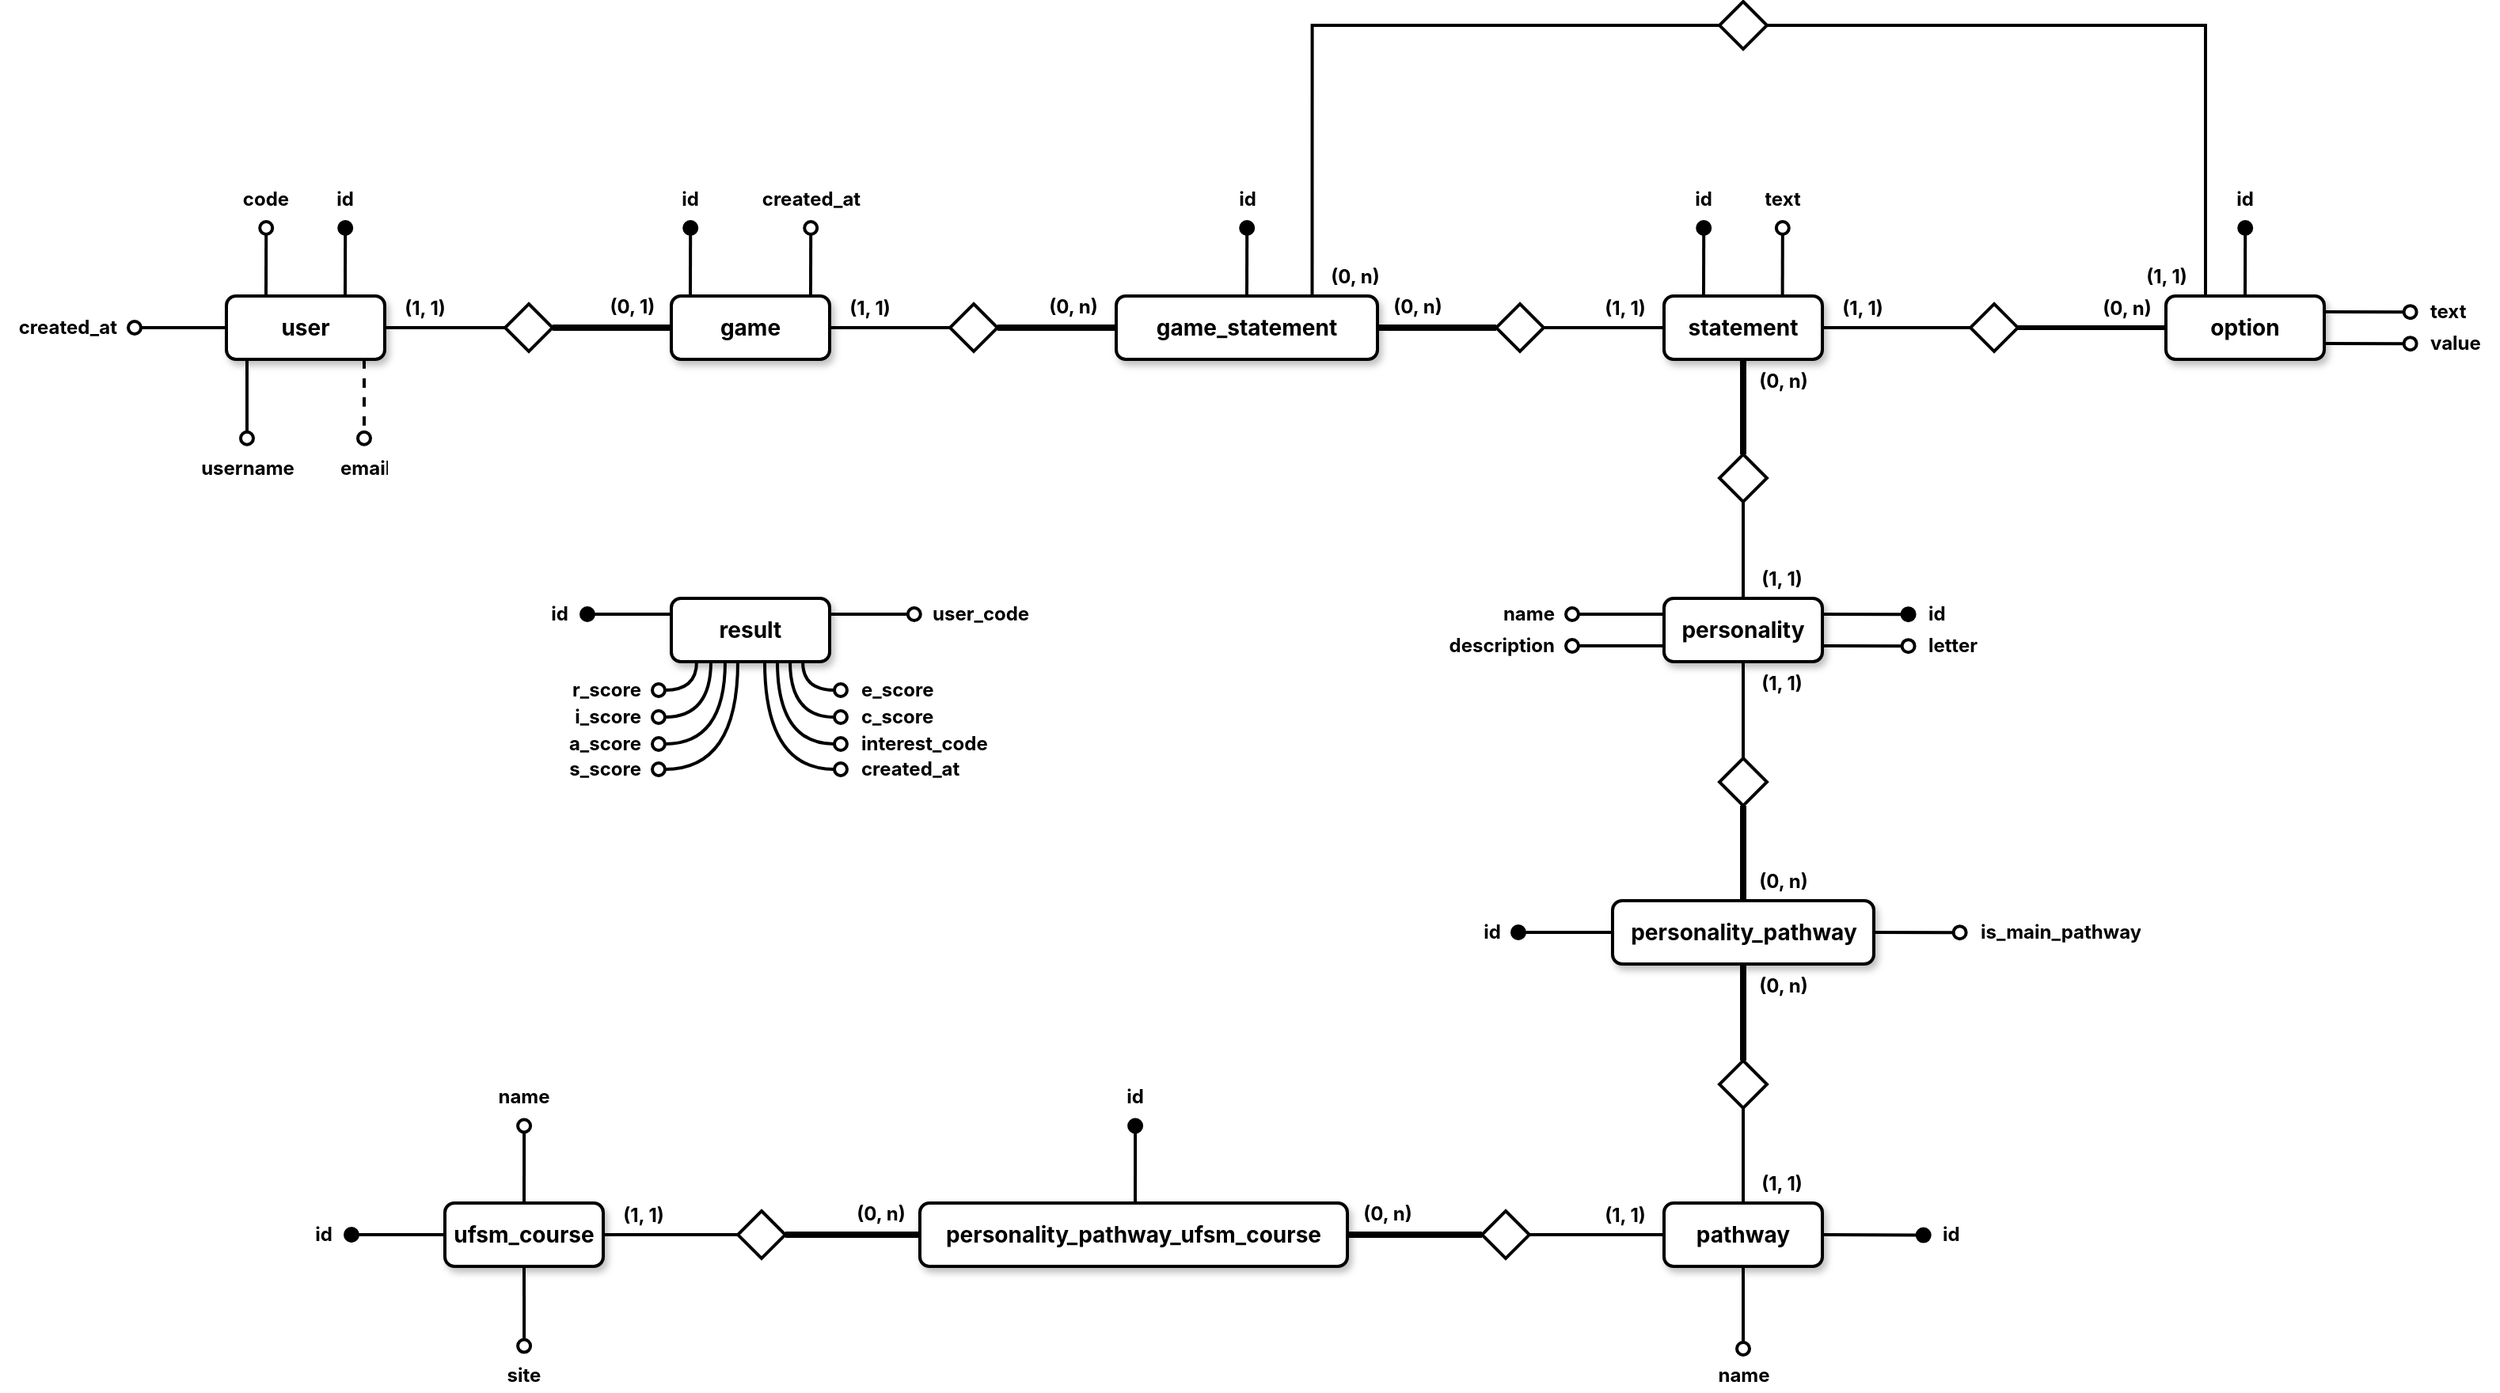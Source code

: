 <mxfile version="21.2.8" type="device">
  <diagram name="Page-1" id="oPNMoTwYXlUK3Pe__WqM">
    <mxGraphModel dx="1223" dy="949" grid="0" gridSize="10" guides="1" tooltips="1" connect="1" arrows="1" fold="1" page="0" pageScale="1" pageWidth="850" pageHeight="1100" math="0" shadow="0">
      <root>
        <mxCell id="0" />
        <mxCell id="1" parent="0" />
        <mxCell id="lJEgDf2Atm-gNL0_pDHU-60" style="edgeStyle=none;curved=1;rounded=0;orthogonalLoop=1;jettySize=auto;html=1;exitX=0.75;exitY=0;exitDx=0;exitDy=0;fontSize=12;startSize=8;endSize=8;endArrow=oval;endFill=1;strokeWidth=2;" parent="1" source="lJEgDf2Atm-gNL0_pDHU-1" edge="1">
          <mxGeometry relative="1" as="geometry">
            <mxPoint x="-132.889" y="-44" as="targetPoint" />
          </mxGeometry>
        </mxCell>
        <mxCell id="lJEgDf2Atm-gNL0_pDHU-67" style="edgeStyle=none;curved=1;rounded=0;orthogonalLoop=1;jettySize=auto;html=1;exitX=0.25;exitY=1;exitDx=0;exitDy=0;fontSize=12;startSize=8;endSize=8;endArrow=oval;endFill=0;dashed=1;strokeWidth=2;" parent="1" edge="1">
          <mxGeometry relative="1" as="geometry">
            <mxPoint x="-121" y="88.857" as="targetPoint" />
            <mxPoint x="-121" y="39" as="sourcePoint" />
          </mxGeometry>
        </mxCell>
        <mxCell id="lJEgDf2Atm-gNL0_pDHU-1" value="user" style="whiteSpace=wrap;html=1;align=center;fontSize=14;strokeWidth=2;fontFamily=Inter;fontSource=https%3A%2F%2Ffonts.googleapis.com%2Fcss%3Ffamily%3DInter;fontStyle=1;shadow=1;rounded=1;" parent="1" vertex="1">
          <mxGeometry x="-208" y="-1" width="100" height="40" as="geometry" />
        </mxCell>
        <mxCell id="lJEgDf2Atm-gNL0_pDHU-29" style="edgeStyle=none;curved=1;rounded=0;orthogonalLoop=1;jettySize=auto;html=1;exitX=1;exitY=0.5;exitDx=0;exitDy=0;entryX=0;entryY=0.5;entryDx=0;entryDy=0;fontSize=12;startSize=8;endSize=8;endArrow=none;endFill=0;strokeWidth=2;fontFamily=Inter;fontSource=https%3A%2F%2Ffonts.googleapis.com%2Fcss%3Ffamily%3DInter;fontStyle=1" parent="1" source="lJEgDf2Atm-gNL0_pDHU-2" target="lJEgDf2Atm-gNL0_pDHU-18" edge="1">
          <mxGeometry relative="1" as="geometry" />
        </mxCell>
        <mxCell id="lJEgDf2Atm-gNL0_pDHU-2" value="game" style="whiteSpace=wrap;html=1;align=center;fontSize=14;strokeWidth=2;fontFamily=Inter;fontSource=https%3A%2F%2Ffonts.googleapis.com%2Fcss%3Ffamily%3DInter;fontStyle=1;shadow=1;rounded=1;" parent="1" vertex="1">
          <mxGeometry x="73" y="-1" width="100" height="40" as="geometry" />
        </mxCell>
        <mxCell id="lJEgDf2Atm-gNL0_pDHU-31" style="edgeStyle=none;curved=1;rounded=0;orthogonalLoop=1;jettySize=auto;html=1;exitX=1;exitY=0.5;exitDx=0;exitDy=0;entryX=0;entryY=0.5;entryDx=0;entryDy=0;fontSize=12;startSize=8;endSize=8;endArrow=none;endFill=0;strokeWidth=4;fontFamily=Inter;fontSource=https%3A%2F%2Ffonts.googleapis.com%2Fcss%3Ffamily%3DInter;fontStyle=1" parent="1" source="lJEgDf2Atm-gNL0_pDHU-3" target="lJEgDf2Atm-gNL0_pDHU-19" edge="1">
          <mxGeometry relative="1" as="geometry" />
        </mxCell>
        <mxCell id="oNDBibnbIo0C0qNJA1D2-24" style="edgeStyle=orthogonalEdgeStyle;rounded=0;orthogonalLoop=1;jettySize=auto;html=1;exitX=0.75;exitY=0;exitDx=0;exitDy=0;entryX=0;entryY=0.5;entryDx=0;entryDy=0;fontSize=12;startSize=8;endSize=8;endArrow=none;endFill=0;strokeWidth=2;" parent="1" source="lJEgDf2Atm-gNL0_pDHU-3" target="oNDBibnbIo0C0qNJA1D2-17" edge="1">
          <mxGeometry relative="1" as="geometry" />
        </mxCell>
        <mxCell id="lJEgDf2Atm-gNL0_pDHU-3" value="game_statement" style="whiteSpace=wrap;html=1;align=center;fontSize=14;strokeWidth=2;fontFamily=Inter;fontSource=https%3A%2F%2Ffonts.googleapis.com%2Fcss%3Ffamily%3DInter;fontStyle=1;shadow=1;rounded=1;" parent="1" vertex="1">
          <mxGeometry x="354" y="-1" width="165" height="40" as="geometry" />
        </mxCell>
        <mxCell id="lJEgDf2Atm-gNL0_pDHU-27" style="edgeStyle=none;curved=1;rounded=0;orthogonalLoop=1;jettySize=auto;html=1;exitX=0;exitY=0.5;exitDx=0;exitDy=0;entryX=1;entryY=0.5;entryDx=0;entryDy=0;fontSize=12;startSize=8;endSize=8;endArrow=none;endFill=0;strokeWidth=2;fontFamily=Inter;fontSource=https%3A%2F%2Ffonts.googleapis.com%2Fcss%3Ffamily%3DInter;fontStyle=1" parent="1" source="lJEgDf2Atm-gNL0_pDHU-8" target="lJEgDf2Atm-gNL0_pDHU-1" edge="1">
          <mxGeometry relative="1" as="geometry" />
        </mxCell>
        <mxCell id="lJEgDf2Atm-gNL0_pDHU-28" style="edgeStyle=none;curved=1;rounded=0;orthogonalLoop=1;jettySize=auto;html=1;exitX=1;exitY=0.5;exitDx=0;exitDy=0;entryX=0;entryY=0.5;entryDx=0;entryDy=0;fontSize=12;startSize=8;endSize=8;endArrow=none;endFill=0;strokeWidth=4;fontFamily=Inter;fontSource=https%3A%2F%2Ffonts.googleapis.com%2Fcss%3Ffamily%3DInter;fontStyle=1" parent="1" source="lJEgDf2Atm-gNL0_pDHU-8" target="lJEgDf2Atm-gNL0_pDHU-2" edge="1">
          <mxGeometry relative="1" as="geometry" />
        </mxCell>
        <mxCell id="lJEgDf2Atm-gNL0_pDHU-8" value="" style="shape=rhombus;perimeter=rhombusPerimeter;whiteSpace=wrap;html=1;align=center;fontSize=16;strokeWidth=2;fontFamily=Inter;fontSource=https%3A%2F%2Ffonts.googleapis.com%2Fcss%3Ffamily%3DInter;fontStyle=1" parent="1" vertex="1">
          <mxGeometry x="-32" y="4" width="30" height="30" as="geometry" />
        </mxCell>
        <mxCell id="lJEgDf2Atm-gNL0_pDHU-33" style="edgeStyle=none;curved=1;rounded=0;orthogonalLoop=1;jettySize=auto;html=1;exitX=0.5;exitY=1;exitDx=0;exitDy=0;entryX=0.5;entryY=0;entryDx=0;entryDy=0;fontSize=12;startSize=8;endSize=8;endArrow=none;endFill=0;strokeWidth=4;fontFamily=Inter;fontSource=https%3A%2F%2Ffonts.googleapis.com%2Fcss%3Ffamily%3DInter;fontStyle=1" parent="1" source="lJEgDf2Atm-gNL0_pDHU-9" target="lJEgDf2Atm-gNL0_pDHU-20" edge="1">
          <mxGeometry relative="1" as="geometry" />
        </mxCell>
        <mxCell id="oNDBibnbIo0C0qNJA1D2-6" style="edgeStyle=none;curved=1;rounded=0;orthogonalLoop=1;jettySize=auto;html=1;exitX=1;exitY=0.5;exitDx=0;exitDy=0;entryX=0;entryY=0.5;entryDx=0;entryDy=0;fontSize=12;startSize=8;endSize=8;endArrow=none;endFill=0;strokeWidth=2;" parent="1" source="lJEgDf2Atm-gNL0_pDHU-9" target="oNDBibnbIo0C0qNJA1D2-5" edge="1">
          <mxGeometry relative="1" as="geometry" />
        </mxCell>
        <mxCell id="lJEgDf2Atm-gNL0_pDHU-9" value="statement" style="whiteSpace=wrap;html=1;align=center;fontSize=14;strokeWidth=2;fontFamily=Inter;fontSource=https%3A%2F%2Ffonts.googleapis.com%2Fcss%3Ffamily%3DInter;fontStyle=1;shadow=1;rounded=1;" parent="1" vertex="1">
          <mxGeometry x="700" y="-1" width="100" height="40" as="geometry" />
        </mxCell>
        <mxCell id="lJEgDf2Atm-gNL0_pDHU-35" style="edgeStyle=none;curved=1;rounded=0;orthogonalLoop=1;jettySize=auto;html=1;exitX=0.5;exitY=1;exitDx=0;exitDy=0;entryX=0.5;entryY=0;entryDx=0;entryDy=0;fontSize=12;startSize=8;endSize=8;endArrow=none;endFill=0;strokeWidth=2;fontFamily=Inter;fontSource=https%3A%2F%2Ffonts.googleapis.com%2Fcss%3Ffamily%3DInter;fontStyle=1" parent="1" source="lJEgDf2Atm-gNL0_pDHU-10" target="lJEgDf2Atm-gNL0_pDHU-21" edge="1">
          <mxGeometry relative="1" as="geometry" />
        </mxCell>
        <mxCell id="lJEgDf2Atm-gNL0_pDHU-69" style="edgeStyle=none;curved=1;rounded=0;orthogonalLoop=1;jettySize=auto;html=1;exitX=1;exitY=0.25;exitDx=0;exitDy=0;fontSize=12;startSize=8;endSize=8;endArrow=oval;endFill=1;strokeWidth=2;" parent="1" source="lJEgDf2Atm-gNL0_pDHU-10" edge="1">
          <mxGeometry relative="1" as="geometry">
            <mxPoint x="854.308" y="200.077" as="targetPoint" />
          </mxGeometry>
        </mxCell>
        <mxCell id="lJEgDf2Atm-gNL0_pDHU-72" style="edgeStyle=none;curved=1;rounded=0;orthogonalLoop=1;jettySize=auto;html=1;exitX=0;exitY=0.25;exitDx=0;exitDy=0;fontSize=12;startSize=8;endSize=8;endArrow=oval;endFill=0;strokeWidth=2;" parent="1" source="lJEgDf2Atm-gNL0_pDHU-10" edge="1">
          <mxGeometry relative="1" as="geometry">
            <mxPoint x="642" y="200" as="targetPoint" />
          </mxGeometry>
        </mxCell>
        <mxCell id="lJEgDf2Atm-gNL0_pDHU-10" value="personality" style="whiteSpace=wrap;html=1;align=center;fontSize=14;strokeWidth=2;fontFamily=Inter;fontSource=https%3A%2F%2Ffonts.googleapis.com%2Fcss%3Ffamily%3DInter;fontStyle=1;shadow=1;rounded=1;" parent="1" vertex="1">
          <mxGeometry x="700" y="190" width="100" height="40" as="geometry" />
        </mxCell>
        <mxCell id="lJEgDf2Atm-gNL0_pDHU-37" style="edgeStyle=none;curved=1;rounded=0;orthogonalLoop=1;jettySize=auto;html=1;exitX=0.5;exitY=1;exitDx=0;exitDy=0;entryX=0.5;entryY=0;entryDx=0;entryDy=0;fontSize=12;startSize=8;endSize=8;endArrow=none;endFill=0;strokeWidth=4;fontFamily=Inter;fontSource=https%3A%2F%2Ffonts.googleapis.com%2Fcss%3Ffamily%3DInter;fontStyle=1" parent="1" source="lJEgDf2Atm-gNL0_pDHU-11" target="lJEgDf2Atm-gNL0_pDHU-22" edge="1">
          <mxGeometry relative="1" as="geometry" />
        </mxCell>
        <mxCell id="lJEgDf2Atm-gNL0_pDHU-108" style="edgeStyle=none;curved=1;rounded=0;orthogonalLoop=1;jettySize=auto;html=1;exitX=0;exitY=0.5;exitDx=0;exitDy=0;fontSize=12;startSize=8;endSize=8;endArrow=oval;endFill=1;strokeWidth=2;" parent="1" source="lJEgDf2Atm-gNL0_pDHU-11" edge="1">
          <mxGeometry relative="1" as="geometry">
            <mxPoint x="608" y="401" as="targetPoint" />
          </mxGeometry>
        </mxCell>
        <mxCell id="lJEgDf2Atm-gNL0_pDHU-11" value="personality_pathway" style="whiteSpace=wrap;html=1;align=center;fontSize=14;strokeWidth=2;fontFamily=Inter;fontSource=https%3A%2F%2Ffonts.googleapis.com%2Fcss%3Ffamily%3DInter;fontStyle=1;shadow=1;rounded=1;" parent="1" vertex="1">
          <mxGeometry x="667.5" y="381" width="165" height="40" as="geometry" />
        </mxCell>
        <mxCell id="lJEgDf2Atm-gNL0_pDHU-39" style="edgeStyle=none;curved=1;rounded=0;orthogonalLoop=1;jettySize=auto;html=1;exitX=0;exitY=0.5;exitDx=0;exitDy=0;entryX=1;entryY=0.5;entryDx=0;entryDy=0;fontSize=12;startSize=8;endSize=8;endArrow=none;endFill=0;strokeWidth=2;fontFamily=Inter;fontSource=https%3A%2F%2Ffonts.googleapis.com%2Fcss%3Ffamily%3DInter;fontStyle=1" parent="1" source="lJEgDf2Atm-gNL0_pDHU-15" target="lJEgDf2Atm-gNL0_pDHU-25" edge="1">
          <mxGeometry relative="1" as="geometry" />
        </mxCell>
        <mxCell id="lJEgDf2Atm-gNL0_pDHU-102" style="edgeStyle=none;curved=1;rounded=0;orthogonalLoop=1;jettySize=auto;html=1;exitX=1;exitY=0.5;exitDx=0;exitDy=0;fontSize=12;startSize=8;endSize=8;endArrow=oval;endFill=1;strokeWidth=2;" parent="1" source="lJEgDf2Atm-gNL0_pDHU-15" edge="1">
          <mxGeometry relative="1" as="geometry">
            <mxPoint x="863.857" y="592.286" as="targetPoint" />
          </mxGeometry>
        </mxCell>
        <mxCell id="lJEgDf2Atm-gNL0_pDHU-103" style="edgeStyle=none;curved=1;rounded=0;orthogonalLoop=1;jettySize=auto;html=1;exitX=0.5;exitY=1;exitDx=0;exitDy=0;fontSize=12;startSize=8;endSize=8;endArrow=oval;endFill=0;strokeWidth=2;" parent="1" source="lJEgDf2Atm-gNL0_pDHU-15" edge="1">
          <mxGeometry relative="1" as="geometry">
            <mxPoint x="750" y="664" as="targetPoint" />
          </mxGeometry>
        </mxCell>
        <mxCell id="lJEgDf2Atm-gNL0_pDHU-15" value="pathway" style="whiteSpace=wrap;html=1;align=center;fontSize=14;strokeWidth=2;fontFamily=Inter;fontSource=https%3A%2F%2Ffonts.googleapis.com%2Fcss%3Ffamily%3DInter;fontStyle=1;shadow=1;rounded=1;" parent="1" vertex="1">
          <mxGeometry x="700" y="572" width="100" height="40" as="geometry" />
        </mxCell>
        <mxCell id="lJEgDf2Atm-gNL0_pDHU-41" style="edgeStyle=none;curved=1;rounded=0;orthogonalLoop=1;jettySize=auto;html=1;exitX=0;exitY=0.5;exitDx=0;exitDy=0;entryX=1;entryY=0.5;entryDx=0;entryDy=0;fontSize=12;startSize=8;endSize=8;endArrow=none;endFill=0;strokeWidth=4;fontFamily=Inter;fontSource=https%3A%2F%2Ffonts.googleapis.com%2Fcss%3Ffamily%3DInter;fontStyle=1" parent="1" source="lJEgDf2Atm-gNL0_pDHU-16" target="lJEgDf2Atm-gNL0_pDHU-26" edge="1">
          <mxGeometry relative="1" as="geometry" />
        </mxCell>
        <mxCell id="lJEgDf2Atm-gNL0_pDHU-16" value="personality_pathway_ufsm_course" style="whiteSpace=wrap;html=1;align=center;fontSize=14;strokeWidth=2;fontFamily=Inter;fontSource=https%3A%2F%2Ffonts.googleapis.com%2Fcss%3Ffamily%3DInter;fontStyle=1;shadow=1;rounded=1;" parent="1" vertex="1">
          <mxGeometry x="230" y="572" width="270" height="40" as="geometry" />
        </mxCell>
        <mxCell id="lJEgDf2Atm-gNL0_pDHU-96" style="edgeStyle=none;curved=1;rounded=0;orthogonalLoop=1;jettySize=auto;html=1;exitX=0;exitY=0.5;exitDx=0;exitDy=0;fontSize=12;startSize=8;endSize=8;endArrow=oval;endFill=1;strokeWidth=2;" parent="1" source="lJEgDf2Atm-gNL0_pDHU-17" edge="1">
          <mxGeometry relative="1" as="geometry">
            <mxPoint x="-129" y="592" as="targetPoint" />
          </mxGeometry>
        </mxCell>
        <mxCell id="lJEgDf2Atm-gNL0_pDHU-97" style="edgeStyle=none;curved=1;rounded=0;orthogonalLoop=1;jettySize=auto;html=1;exitX=0.5;exitY=0;exitDx=0;exitDy=0;fontSize=12;startSize=8;endSize=8;endArrow=oval;endFill=0;strokeWidth=2;" parent="1" source="lJEgDf2Atm-gNL0_pDHU-17" edge="1">
          <mxGeometry relative="1" as="geometry">
            <mxPoint x="-19.952" y="523.238" as="targetPoint" />
          </mxGeometry>
        </mxCell>
        <mxCell id="lJEgDf2Atm-gNL0_pDHU-98" style="edgeStyle=none;curved=1;rounded=0;orthogonalLoop=1;jettySize=auto;html=1;exitX=0.5;exitY=1;exitDx=0;exitDy=0;fontSize=12;startSize=8;endSize=8;endArrow=oval;endFill=0;strokeWidth=2;" parent="1" source="lJEgDf2Atm-gNL0_pDHU-17" edge="1">
          <mxGeometry relative="1" as="geometry">
            <mxPoint x="-19.952" y="662.286" as="targetPoint" />
          </mxGeometry>
        </mxCell>
        <mxCell id="lJEgDf2Atm-gNL0_pDHU-17" value="ufsm_course" style="whiteSpace=wrap;html=1;align=center;fontSize=14;strokeWidth=2;fontFamily=Inter;fontSource=https%3A%2F%2Ffonts.googleapis.com%2Fcss%3Ffamily%3DInter;fontStyle=1;shadow=1;rounded=1;" parent="1" vertex="1">
          <mxGeometry x="-70" y="572" width="100" height="40" as="geometry" />
        </mxCell>
        <mxCell id="lJEgDf2Atm-gNL0_pDHU-30" style="edgeStyle=none;curved=1;rounded=0;orthogonalLoop=1;jettySize=auto;html=1;exitX=1;exitY=0.5;exitDx=0;exitDy=0;entryX=0;entryY=0.5;entryDx=0;entryDy=0;fontSize=12;startSize=8;endSize=8;endArrow=none;endFill=0;strokeWidth=4;fontFamily=Inter;fontSource=https%3A%2F%2Ffonts.googleapis.com%2Fcss%3Ffamily%3DInter;fontStyle=1" parent="1" source="lJEgDf2Atm-gNL0_pDHU-18" target="lJEgDf2Atm-gNL0_pDHU-3" edge="1">
          <mxGeometry relative="1" as="geometry" />
        </mxCell>
        <mxCell id="lJEgDf2Atm-gNL0_pDHU-18" value="" style="shape=rhombus;perimeter=rhombusPerimeter;whiteSpace=wrap;html=1;align=center;fontSize=16;strokeWidth=2;fontFamily=Inter;fontSource=https%3A%2F%2Ffonts.googleapis.com%2Fcss%3Ffamily%3DInter;fontStyle=1" parent="1" vertex="1">
          <mxGeometry x="249" y="4" width="30" height="30" as="geometry" />
        </mxCell>
        <mxCell id="lJEgDf2Atm-gNL0_pDHU-32" style="edgeStyle=none;curved=1;rounded=0;orthogonalLoop=1;jettySize=auto;html=1;exitX=1;exitY=0.5;exitDx=0;exitDy=0;entryX=0;entryY=0.5;entryDx=0;entryDy=0;fontSize=12;startSize=8;endSize=8;endArrow=none;endFill=0;strokeWidth=2;fontFamily=Inter;fontSource=https%3A%2F%2Ffonts.googleapis.com%2Fcss%3Ffamily%3DInter;fontStyle=1" parent="1" source="lJEgDf2Atm-gNL0_pDHU-19" target="lJEgDf2Atm-gNL0_pDHU-9" edge="1">
          <mxGeometry relative="1" as="geometry" />
        </mxCell>
        <mxCell id="lJEgDf2Atm-gNL0_pDHU-19" value="" style="shape=rhombus;perimeter=rhombusPerimeter;whiteSpace=wrap;html=1;align=center;fontSize=16;strokeWidth=2;fontFamily=Inter;fontSource=https%3A%2F%2Ffonts.googleapis.com%2Fcss%3Ffamily%3DInter;fontStyle=1" parent="1" vertex="1">
          <mxGeometry x="594" y="4" width="30" height="30" as="geometry" />
        </mxCell>
        <mxCell id="lJEgDf2Atm-gNL0_pDHU-34" style="edgeStyle=none;curved=1;rounded=0;orthogonalLoop=1;jettySize=auto;html=1;exitX=0.5;exitY=1;exitDx=0;exitDy=0;entryX=0.5;entryY=0;entryDx=0;entryDy=0;fontSize=12;startSize=8;endSize=8;endArrow=none;endFill=0;strokeWidth=2;fontFamily=Inter;fontSource=https%3A%2F%2Ffonts.googleapis.com%2Fcss%3Ffamily%3DInter;fontStyle=1" parent="1" source="lJEgDf2Atm-gNL0_pDHU-20" target="lJEgDf2Atm-gNL0_pDHU-10" edge="1">
          <mxGeometry relative="1" as="geometry" />
        </mxCell>
        <mxCell id="lJEgDf2Atm-gNL0_pDHU-20" value="" style="shape=rhombus;perimeter=rhombusPerimeter;whiteSpace=wrap;html=1;align=center;fontSize=16;strokeWidth=2;fontFamily=Inter;fontSource=https%3A%2F%2Ffonts.googleapis.com%2Fcss%3Ffamily%3DInter;fontStyle=1" parent="1" vertex="1">
          <mxGeometry x="735" y="99" width="30" height="30" as="geometry" />
        </mxCell>
        <mxCell id="lJEgDf2Atm-gNL0_pDHU-36" style="edgeStyle=none;curved=1;rounded=0;orthogonalLoop=1;jettySize=auto;html=1;exitX=0.5;exitY=1;exitDx=0;exitDy=0;entryX=0.5;entryY=0;entryDx=0;entryDy=0;fontSize=12;startSize=8;endSize=8;endArrow=none;endFill=0;strokeWidth=4;fontFamily=Inter;fontSource=https%3A%2F%2Ffonts.googleapis.com%2Fcss%3Ffamily%3DInter;fontStyle=1" parent="1" source="lJEgDf2Atm-gNL0_pDHU-21" target="lJEgDf2Atm-gNL0_pDHU-11" edge="1">
          <mxGeometry relative="1" as="geometry" />
        </mxCell>
        <mxCell id="lJEgDf2Atm-gNL0_pDHU-21" value="" style="shape=rhombus;perimeter=rhombusPerimeter;whiteSpace=wrap;html=1;align=center;fontSize=16;strokeWidth=2;fontFamily=Inter;fontSource=https%3A%2F%2Ffonts.googleapis.com%2Fcss%3Ffamily%3DInter;fontStyle=1" parent="1" vertex="1">
          <mxGeometry x="735" y="291" width="30" height="30" as="geometry" />
        </mxCell>
        <mxCell id="lJEgDf2Atm-gNL0_pDHU-38" style="edgeStyle=none;curved=1;rounded=0;orthogonalLoop=1;jettySize=auto;html=1;exitX=0.5;exitY=1;exitDx=0;exitDy=0;entryX=0.5;entryY=0;entryDx=0;entryDy=0;fontSize=12;startSize=8;endSize=8;endArrow=none;endFill=0;strokeWidth=2;fontFamily=Inter;fontSource=https%3A%2F%2Ffonts.googleapis.com%2Fcss%3Ffamily%3DInter;fontStyle=1" parent="1" source="lJEgDf2Atm-gNL0_pDHU-22" target="lJEgDf2Atm-gNL0_pDHU-15" edge="1">
          <mxGeometry relative="1" as="geometry" />
        </mxCell>
        <mxCell id="lJEgDf2Atm-gNL0_pDHU-22" value="" style="shape=rhombus;perimeter=rhombusPerimeter;whiteSpace=wrap;html=1;align=center;fontSize=16;strokeWidth=2;fontFamily=Inter;fontSource=https%3A%2F%2Ffonts.googleapis.com%2Fcss%3Ffamily%3DInter;fontStyle=1" parent="1" vertex="1">
          <mxGeometry x="735" y="482" width="30" height="30" as="geometry" />
        </mxCell>
        <mxCell id="lJEgDf2Atm-gNL0_pDHU-40" style="edgeStyle=none;curved=1;rounded=0;orthogonalLoop=1;jettySize=auto;html=1;exitX=0;exitY=0.5;exitDx=0;exitDy=0;entryX=1;entryY=0.5;entryDx=0;entryDy=0;fontSize=12;startSize=8;endSize=8;endArrow=none;endFill=0;strokeWidth=4;fontFamily=Inter;fontSource=https%3A%2F%2Ffonts.googleapis.com%2Fcss%3Ffamily%3DInter;fontStyle=1" parent="1" source="lJEgDf2Atm-gNL0_pDHU-25" target="lJEgDf2Atm-gNL0_pDHU-16" edge="1">
          <mxGeometry relative="1" as="geometry" />
        </mxCell>
        <mxCell id="lJEgDf2Atm-gNL0_pDHU-25" value="" style="shape=rhombus;perimeter=rhombusPerimeter;whiteSpace=wrap;html=1;align=center;fontSize=16;strokeWidth=2;fontFamily=Inter;fontSource=https%3A%2F%2Ffonts.googleapis.com%2Fcss%3Ffamily%3DInter;fontStyle=1" parent="1" vertex="1">
          <mxGeometry x="585" y="577" width="30" height="30" as="geometry" />
        </mxCell>
        <mxCell id="lJEgDf2Atm-gNL0_pDHU-42" style="edgeStyle=none;curved=1;rounded=0;orthogonalLoop=1;jettySize=auto;html=1;exitX=0;exitY=0.5;exitDx=0;exitDy=0;entryX=1;entryY=0.5;entryDx=0;entryDy=0;fontSize=12;startSize=8;endSize=8;endArrow=none;endFill=0;strokeWidth=2;fontFamily=Inter;fontSource=https%3A%2F%2Ffonts.googleapis.com%2Fcss%3Ffamily%3DInter;fontStyle=1" parent="1" source="lJEgDf2Atm-gNL0_pDHU-26" target="lJEgDf2Atm-gNL0_pDHU-17" edge="1">
          <mxGeometry relative="1" as="geometry" />
        </mxCell>
        <mxCell id="lJEgDf2Atm-gNL0_pDHU-26" value="" style="shape=rhombus;perimeter=rhombusPerimeter;whiteSpace=wrap;html=1;align=center;fontSize=16;strokeWidth=2;fontFamily=Inter;fontSource=https%3A%2F%2Ffonts.googleapis.com%2Fcss%3Ffamily%3DInter;fontStyle=1" parent="1" vertex="1">
          <mxGeometry x="115" y="577" width="30" height="30" as="geometry" />
        </mxCell>
        <mxCell id="lJEgDf2Atm-gNL0_pDHU-44" value="(0, 1)" style="text;strokeColor=none;fillColor=none;spacingLeft=4;spacingRight=4;overflow=hidden;rotatable=0;points=[[0,0.5],[1,0.5]];portConstraint=eastwest;fontSize=12;whiteSpace=wrap;html=1;fontFamily=Inter;fontSource=https%3A%2F%2Ffonts.googleapis.com%2Fcss%3Ffamily%3DInter;align=center;verticalAlign=middle;fontStyle=1" parent="1" vertex="1">
          <mxGeometry x="26" y="-4" width="45" height="20" as="geometry" />
        </mxCell>
        <mxCell id="lJEgDf2Atm-gNL0_pDHU-45" value="(1, 1)" style="text;strokeColor=none;fillColor=none;spacingLeft=4;spacingRight=4;overflow=hidden;rotatable=0;points=[[0,0.5],[1,0.5]];portConstraint=eastwest;fontSize=12;whiteSpace=wrap;html=1;fontFamily=Inter;fontSource=https%3A%2F%2Ffonts.googleapis.com%2Fcss%3Ffamily%3DInter;align=center;verticalAlign=middle;fontStyle=1" parent="1" vertex="1">
          <mxGeometry x="-105" y="-3" width="45" height="20" as="geometry" />
        </mxCell>
        <mxCell id="lJEgDf2Atm-gNL0_pDHU-46" value="(0, n)" style="text;strokeColor=none;fillColor=none;spacingLeft=4;spacingRight=4;overflow=hidden;rotatable=0;points=[[0,0.5],[1,0.5]];portConstraint=eastwest;fontSize=12;whiteSpace=wrap;html=1;fontFamily=Inter;fontSource=https%3A%2F%2Ffonts.googleapis.com%2Fcss%3Ffamily%3DInter;align=center;verticalAlign=middle;fontStyle=1" parent="1" vertex="1">
          <mxGeometry x="302" y="-4" width="50" height="20" as="geometry" />
        </mxCell>
        <mxCell id="lJEgDf2Atm-gNL0_pDHU-47" value="(1, 1)" style="text;strokeColor=none;fillColor=none;spacingLeft=4;spacingRight=4;overflow=hidden;rotatable=0;points=[[0,0.5],[1,0.5]];portConstraint=eastwest;fontSize=12;whiteSpace=wrap;html=1;fontFamily=Inter;fontSource=https%3A%2F%2Ffonts.googleapis.com%2Fcss%3Ffamily%3DInter;align=center;verticalAlign=middle;fontStyle=1" parent="1" vertex="1">
          <mxGeometry x="176" y="-3" width="45" height="20" as="geometry" />
        </mxCell>
        <mxCell id="lJEgDf2Atm-gNL0_pDHU-48" value="(1, 1)" style="text;strokeColor=none;fillColor=none;spacingLeft=4;spacingRight=4;overflow=hidden;rotatable=0;points=[[0,0.5],[1,0.5]];portConstraint=eastwest;fontSize=12;whiteSpace=wrap;html=1;fontFamily=Inter;fontSource=https%3A%2F%2Ffonts.googleapis.com%2Fcss%3Ffamily%3DInter;align=center;verticalAlign=middle;fontStyle=1" parent="1" vertex="1">
          <mxGeometry x="653" y="-3" width="45" height="20" as="geometry" />
        </mxCell>
        <mxCell id="lJEgDf2Atm-gNL0_pDHU-49" value="(0, n)" style="text;strokeColor=none;fillColor=none;spacingLeft=4;spacingRight=4;overflow=hidden;rotatable=0;points=[[0,0.5],[1,0.5]];portConstraint=eastwest;fontSize=12;whiteSpace=wrap;html=1;fontFamily=Inter;fontSource=https%3A%2F%2Ffonts.googleapis.com%2Fcss%3Ffamily%3DInter;align=center;verticalAlign=middle;fontStyle=1" parent="1" vertex="1">
          <mxGeometry x="522" y="-4" width="45" height="20" as="geometry" />
        </mxCell>
        <mxCell id="lJEgDf2Atm-gNL0_pDHU-50" value="(1, 1)" style="text;strokeColor=none;fillColor=none;spacingLeft=4;spacingRight=4;overflow=hidden;rotatable=0;points=[[0,0.5],[1,0.5]];portConstraint=eastwest;fontSize=12;whiteSpace=wrap;html=1;fontFamily=Inter;fontSource=https%3A%2F%2Ffonts.googleapis.com%2Fcss%3Ffamily%3DInter;align=center;verticalAlign=middle;fontStyle=1" parent="1" vertex="1">
          <mxGeometry x="752" y="168" width="45" height="20" as="geometry" />
        </mxCell>
        <mxCell id="lJEgDf2Atm-gNL0_pDHU-51" value="(0, n)" style="text;strokeColor=none;fillColor=none;spacingLeft=4;spacingRight=4;overflow=hidden;rotatable=0;points=[[0,0.5],[1,0.5]];portConstraint=eastwest;fontSize=12;whiteSpace=wrap;html=1;fontFamily=Inter;fontSource=https%3A%2F%2Ffonts.googleapis.com%2Fcss%3Ffamily%3DInter;align=center;verticalAlign=middle;fontStyle=1" parent="1" vertex="1">
          <mxGeometry x="752.5" y="43" width="45" height="20" as="geometry" />
        </mxCell>
        <mxCell id="lJEgDf2Atm-gNL0_pDHU-52" value="(1, 1)" style="text;strokeColor=none;fillColor=none;spacingLeft=4;spacingRight=4;overflow=hidden;rotatable=0;points=[[0,0.5],[1,0.5]];portConstraint=eastwest;fontSize=12;whiteSpace=wrap;html=1;fontFamily=Inter;fontSource=https%3A%2F%2Ffonts.googleapis.com%2Fcss%3Ffamily%3DInter;align=center;verticalAlign=middle;fontStyle=1" parent="1" vertex="1">
          <mxGeometry x="752" y="234" width="45" height="20" as="geometry" />
        </mxCell>
        <mxCell id="lJEgDf2Atm-gNL0_pDHU-53" value="(1, 1)" style="text;strokeColor=none;fillColor=none;spacingLeft=4;spacingRight=4;overflow=hidden;rotatable=0;points=[[0,0.5],[1,0.5]];portConstraint=eastwest;fontSize=12;whiteSpace=wrap;html=1;fontFamily=Inter;fontSource=https%3A%2F%2Ffonts.googleapis.com%2Fcss%3Ffamily%3DInter;align=center;verticalAlign=middle;fontStyle=1" parent="1" vertex="1">
          <mxGeometry x="752" y="550" width="45" height="20" as="geometry" />
        </mxCell>
        <mxCell id="lJEgDf2Atm-gNL0_pDHU-54" value="(0, n)" style="text;strokeColor=none;fillColor=none;spacingLeft=4;spacingRight=4;overflow=hidden;rotatable=0;points=[[0,0.5],[1,0.5]];portConstraint=eastwest;fontSize=12;whiteSpace=wrap;html=1;fontFamily=Inter;fontSource=https%3A%2F%2Ffonts.googleapis.com%2Fcss%3Ffamily%3DInter;align=center;verticalAlign=middle;fontStyle=1" parent="1" vertex="1">
          <mxGeometry x="752.5" y="359" width="45" height="20" as="geometry" />
        </mxCell>
        <mxCell id="lJEgDf2Atm-gNL0_pDHU-55" value="(0, n)" style="text;strokeColor=none;fillColor=none;spacingLeft=4;spacingRight=4;overflow=hidden;rotatable=0;points=[[0,0.5],[1,0.5]];portConstraint=eastwest;fontSize=12;whiteSpace=wrap;html=1;fontFamily=Inter;fontSource=https%3A%2F%2Ffonts.googleapis.com%2Fcss%3Ffamily%3DInter;align=center;verticalAlign=middle;fontStyle=1" parent="1" vertex="1">
          <mxGeometry x="752.5" y="425" width="45" height="20" as="geometry" />
        </mxCell>
        <mxCell id="lJEgDf2Atm-gNL0_pDHU-56" value="(1, 1)" style="text;strokeColor=none;fillColor=none;spacingLeft=4;spacingRight=4;overflow=hidden;rotatable=0;points=[[0,0.5],[1,0.5]];portConstraint=eastwest;fontSize=12;whiteSpace=wrap;html=1;fontFamily=Inter;fontSource=https%3A%2F%2Ffonts.googleapis.com%2Fcss%3Ffamily%3DInter;align=center;verticalAlign=middle;fontStyle=1" parent="1" vertex="1">
          <mxGeometry x="653" y="570" width="45" height="20" as="geometry" />
        </mxCell>
        <mxCell id="lJEgDf2Atm-gNL0_pDHU-57" value="(1, 1)" style="text;strokeColor=none;fillColor=none;spacingLeft=4;spacingRight=4;overflow=hidden;rotatable=0;points=[[0,0.5],[1,0.5]];portConstraint=eastwest;fontSize=12;whiteSpace=wrap;html=1;fontFamily=Inter;fontSource=https%3A%2F%2Ffonts.googleapis.com%2Fcss%3Ffamily%3DInter;align=center;verticalAlign=middle;fontStyle=1" parent="1" vertex="1">
          <mxGeometry x="33" y="570" width="45" height="20" as="geometry" />
        </mxCell>
        <mxCell id="lJEgDf2Atm-gNL0_pDHU-58" value="(0, n)" style="text;strokeColor=none;fillColor=none;spacingLeft=4;spacingRight=4;overflow=hidden;rotatable=0;points=[[0,0.5],[1,0.5]];portConstraint=eastwest;fontSize=12;whiteSpace=wrap;html=1;fontFamily=Inter;fontSource=https%3A%2F%2Ffonts.googleapis.com%2Fcss%3Ffamily%3DInter;align=center;verticalAlign=middle;fontStyle=1" parent="1" vertex="1">
          <mxGeometry x="183" y="569" width="45" height="20" as="geometry" />
        </mxCell>
        <mxCell id="lJEgDf2Atm-gNL0_pDHU-59" value="(0, n)" style="text;strokeColor=none;fillColor=none;spacingLeft=4;spacingRight=4;overflow=hidden;rotatable=0;points=[[0,0.5],[1,0.5]];portConstraint=eastwest;fontSize=12;whiteSpace=wrap;html=1;fontFamily=Inter;fontSource=https%3A%2F%2Ffonts.googleapis.com%2Fcss%3Ffamily%3DInter;align=center;verticalAlign=middle;fontStyle=1" parent="1" vertex="1">
          <mxGeometry x="503" y="569" width="45" height="20" as="geometry" />
        </mxCell>
        <mxCell id="lJEgDf2Atm-gNL0_pDHU-61" value="id" style="text;strokeColor=none;fillColor=none;spacingLeft=4;spacingRight=4;overflow=hidden;rotatable=0;points=[[0,0.5],[1,0.5]];portConstraint=eastwest;fontSize=12;whiteSpace=wrap;html=1;fontFamily=Inter;fontSource=https%3A%2F%2Ffonts.googleapis.com%2Fcss%3Ffamily%3DInter;align=center;verticalAlign=middle;fontStyle=1" parent="1" vertex="1">
          <mxGeometry x="-153" y="-72" width="40" height="20" as="geometry" />
        </mxCell>
        <mxCell id="lJEgDf2Atm-gNL0_pDHU-62" style="edgeStyle=none;curved=1;rounded=0;orthogonalLoop=1;jettySize=auto;html=1;exitX=0.75;exitY=0;exitDx=0;exitDy=0;fontSize=12;startSize=8;endSize=8;endArrow=oval;endFill=0;strokeWidth=2;" parent="1" edge="1">
          <mxGeometry relative="1" as="geometry">
            <mxPoint x="-182.889" y="-44" as="targetPoint" />
            <mxPoint x="-183" y="-1" as="sourcePoint" />
          </mxGeometry>
        </mxCell>
        <mxCell id="lJEgDf2Atm-gNL0_pDHU-63" value="code" style="text;strokeColor=none;fillColor=none;spacingLeft=4;spacingRight=4;overflow=hidden;rotatable=0;points=[[0,0.5],[1,0.5]];portConstraint=eastwest;fontSize=12;whiteSpace=wrap;html=1;fontFamily=Inter;fontSource=https%3A%2F%2Ffonts.googleapis.com%2Fcss%3Ffamily%3DInter;align=center;verticalAlign=middle;fontStyle=1" parent="1" vertex="1">
          <mxGeometry x="-203" y="-72" width="40" height="20" as="geometry" />
        </mxCell>
        <mxCell id="lJEgDf2Atm-gNL0_pDHU-68" value="email" style="text;strokeColor=none;fillColor=none;spacingLeft=4;spacingRight=4;overflow=hidden;rotatable=0;points=[[0,0.5],[1,0.5]];portConstraint=eastwest;fontSize=12;whiteSpace=wrap;html=1;fontFamily=Inter;fontSource=https%3A%2F%2Ffonts.googleapis.com%2Fcss%3Ffamily%3DInter;align=center;verticalAlign=middle;fontStyle=1" parent="1" vertex="1">
          <mxGeometry x="-141" y="98" width="40" height="20" as="geometry" />
        </mxCell>
        <mxCell id="lJEgDf2Atm-gNL0_pDHU-71" style="edgeStyle=none;curved=1;rounded=0;orthogonalLoop=1;jettySize=auto;html=1;exitX=1;exitY=0.25;exitDx=0;exitDy=0;fontSize=12;startSize=8;endSize=8;endArrow=oval;endFill=0;strokeWidth=2;" parent="1" edge="1">
          <mxGeometry relative="1" as="geometry">
            <mxPoint x="854.308" y="220.077" as="targetPoint" />
            <mxPoint x="800" y="220" as="sourcePoint" />
          </mxGeometry>
        </mxCell>
        <mxCell id="lJEgDf2Atm-gNL0_pDHU-74" style="edgeStyle=none;curved=1;rounded=0;orthogonalLoop=1;jettySize=auto;html=1;exitX=0;exitY=0.25;exitDx=0;exitDy=0;fontSize=12;startSize=8;endSize=8;endArrow=oval;endFill=0;strokeWidth=2;" parent="1" edge="1">
          <mxGeometry relative="1" as="geometry">
            <mxPoint x="642" y="220" as="targetPoint" />
            <mxPoint x="700" y="220" as="sourcePoint" />
          </mxGeometry>
        </mxCell>
        <mxCell id="lJEgDf2Atm-gNL0_pDHU-75" value="id" style="text;strokeColor=none;fillColor=none;spacingLeft=4;spacingRight=4;overflow=hidden;rotatable=0;points=[[0,0.5],[1,0.5]];portConstraint=eastwest;fontSize=12;whiteSpace=wrap;html=1;fontFamily=Inter;fontSource=https%3A%2F%2Ffonts.googleapis.com%2Fcss%3Ffamily%3DInter;align=left;verticalAlign=middle;fontStyle=1" parent="1" vertex="1">
          <mxGeometry x="861" y="190" width="42" height="20" as="geometry" />
        </mxCell>
        <mxCell id="lJEgDf2Atm-gNL0_pDHU-76" value="letter" style="text;strokeColor=none;fillColor=none;spacingLeft=4;spacingRight=4;overflow=hidden;rotatable=0;points=[[0,0.5],[1,0.5]];portConstraint=eastwest;fontSize=12;whiteSpace=wrap;html=1;fontFamily=Inter;fontSource=https%3A%2F%2Ffonts.googleapis.com%2Fcss%3Ffamily%3DInter;align=left;verticalAlign=middle;fontStyle=1" parent="1" vertex="1">
          <mxGeometry x="861" y="210" width="49" height="20" as="geometry" />
        </mxCell>
        <mxCell id="lJEgDf2Atm-gNL0_pDHU-77" value="name" style="text;strokeColor=none;fillColor=none;spacingLeft=4;spacingRight=4;overflow=hidden;rotatable=0;points=[[0,0.5],[1,0.5]];portConstraint=eastwest;fontSize=12;whiteSpace=wrap;html=1;fontFamily=Inter;fontSource=https%3A%2F%2Ffonts.googleapis.com%2Fcss%3Ffamily%3DInter;align=right;verticalAlign=middle;fontStyle=1" parent="1" vertex="1">
          <mxGeometry x="588" y="190" width="49" height="20" as="geometry" />
        </mxCell>
        <mxCell id="lJEgDf2Atm-gNL0_pDHU-78" value="description" style="text;strokeColor=none;fillColor=none;spacingLeft=4;spacingRight=4;overflow=hidden;rotatable=0;points=[[0,0.5],[1,0.5]];portConstraint=eastwest;fontSize=12;whiteSpace=wrap;html=1;fontFamily=Inter;fontSource=https%3A%2F%2Ffonts.googleapis.com%2Fcss%3Ffamily%3DInter;align=right;verticalAlign=middle;fontStyle=1" parent="1" vertex="1">
          <mxGeometry x="557" y="210" width="80" height="20" as="geometry" />
        </mxCell>
        <mxCell id="lJEgDf2Atm-gNL0_pDHU-81" style="edgeStyle=none;curved=1;rounded=0;orthogonalLoop=1;jettySize=auto;html=1;exitX=0.75;exitY=0;exitDx=0;exitDy=0;fontSize=12;startSize=8;endSize=8;endArrow=oval;endFill=1;strokeWidth=2;" parent="1" edge="1">
          <mxGeometry relative="1" as="geometry">
            <mxPoint x="725.111" y="-44" as="targetPoint" />
            <mxPoint x="725" y="-1" as="sourcePoint" />
          </mxGeometry>
        </mxCell>
        <mxCell id="lJEgDf2Atm-gNL0_pDHU-82" value="id" style="text;strokeColor=none;fillColor=none;spacingLeft=4;spacingRight=4;overflow=hidden;rotatable=0;points=[[0,0.5],[1,0.5]];portConstraint=eastwest;fontSize=12;whiteSpace=wrap;html=1;fontFamily=Inter;fontSource=https%3A%2F%2Ffonts.googleapis.com%2Fcss%3Ffamily%3DInter;align=center;verticalAlign=middle;fontStyle=1" parent="1" vertex="1">
          <mxGeometry x="705" y="-72" width="40" height="20" as="geometry" />
        </mxCell>
        <mxCell id="lJEgDf2Atm-gNL0_pDHU-83" style="edgeStyle=none;curved=1;rounded=0;orthogonalLoop=1;jettySize=auto;html=1;exitX=0.75;exitY=0;exitDx=0;exitDy=0;fontSize=12;startSize=8;endSize=8;endArrow=oval;endFill=0;strokeWidth=2;" parent="1" edge="1">
          <mxGeometry relative="1" as="geometry">
            <mxPoint x="774.911" y="-44" as="targetPoint" />
            <mxPoint x="774.8" y="-1" as="sourcePoint" />
          </mxGeometry>
        </mxCell>
        <mxCell id="lJEgDf2Atm-gNL0_pDHU-84" value="text" style="text;strokeColor=none;fillColor=none;spacingLeft=4;spacingRight=4;overflow=hidden;rotatable=0;points=[[0,0.5],[1,0.5]];portConstraint=eastwest;fontSize=12;whiteSpace=wrap;html=1;fontFamily=Inter;fontSource=https%3A%2F%2Ffonts.googleapis.com%2Fcss%3Ffamily%3DInter;align=center;verticalAlign=middle;fontStyle=1" parent="1" vertex="1">
          <mxGeometry x="755" y="-72" width="40" height="20" as="geometry" />
        </mxCell>
        <mxCell id="lJEgDf2Atm-gNL0_pDHU-85" style="edgeStyle=none;curved=1;rounded=0;orthogonalLoop=1;jettySize=auto;html=1;exitX=0.75;exitY=0;exitDx=0;exitDy=0;fontSize=12;startSize=8;endSize=8;endArrow=oval;endFill=1;strokeWidth=2;" parent="1" edge="1">
          <mxGeometry relative="1" as="geometry">
            <mxPoint x="85.111" y="-44" as="targetPoint" />
            <mxPoint x="85" y="-1" as="sourcePoint" />
          </mxGeometry>
        </mxCell>
        <mxCell id="lJEgDf2Atm-gNL0_pDHU-86" value="id" style="text;strokeColor=none;fillColor=none;spacingLeft=4;spacingRight=4;overflow=hidden;rotatable=0;points=[[0,0.5],[1,0.5]];portConstraint=eastwest;fontSize=12;whiteSpace=wrap;html=1;fontFamily=Inter;fontSource=https%3A%2F%2Ffonts.googleapis.com%2Fcss%3Ffamily%3DInter;align=center;verticalAlign=middle;fontStyle=1" parent="1" vertex="1">
          <mxGeometry x="65" y="-72" width="40" height="20" as="geometry" />
        </mxCell>
        <mxCell id="lJEgDf2Atm-gNL0_pDHU-94" style="edgeStyle=none;curved=1;rounded=0;orthogonalLoop=1;jettySize=auto;html=1;exitX=0.75;exitY=0;exitDx=0;exitDy=0;fontSize=12;startSize=8;endSize=8;endArrow=oval;endFill=1;strokeWidth=2;" parent="1" edge="1">
          <mxGeometry relative="1" as="geometry">
            <mxPoint x="436.611" y="-44" as="targetPoint" />
            <mxPoint x="436.5" y="-1" as="sourcePoint" />
          </mxGeometry>
        </mxCell>
        <mxCell id="lJEgDf2Atm-gNL0_pDHU-95" value="id" style="text;strokeColor=none;fillColor=none;spacingLeft=4;spacingRight=4;overflow=hidden;rotatable=0;points=[[0,0.5],[1,0.5]];portConstraint=eastwest;fontSize=12;whiteSpace=wrap;html=1;fontFamily=Inter;fontSource=https%3A%2F%2Ffonts.googleapis.com%2Fcss%3Ffamily%3DInter;align=center;verticalAlign=middle;fontStyle=1" parent="1" vertex="1">
          <mxGeometry x="416.5" y="-72" width="40" height="20" as="geometry" />
        </mxCell>
        <mxCell id="lJEgDf2Atm-gNL0_pDHU-99" value="id" style="text;strokeColor=none;fillColor=none;spacingLeft=4;spacingRight=4;overflow=hidden;rotatable=0;points=[[0,0.5],[1,0.5]];portConstraint=eastwest;fontSize=12;whiteSpace=wrap;html=1;fontFamily=Inter;fontSource=https%3A%2F%2Ffonts.googleapis.com%2Fcss%3Ffamily%3DInter;align=right;verticalAlign=middle;fontStyle=1" parent="1" vertex="1">
          <mxGeometry x="-175" y="582" width="40" height="20" as="geometry" />
        </mxCell>
        <mxCell id="lJEgDf2Atm-gNL0_pDHU-100" value="name" style="text;strokeColor=none;fillColor=none;spacingLeft=4;spacingRight=4;overflow=hidden;rotatable=0;points=[[0,0.5],[1,0.5]];portConstraint=eastwest;fontSize=12;whiteSpace=wrap;html=1;fontFamily=Inter;fontSource=https%3A%2F%2Ffonts.googleapis.com%2Fcss%3Ffamily%3DInter;align=center;verticalAlign=middle;fontStyle=1" parent="1" vertex="1">
          <mxGeometry x="-45" y="495" width="50" height="20" as="geometry" />
        </mxCell>
        <mxCell id="lJEgDf2Atm-gNL0_pDHU-101" value="site" style="text;strokeColor=none;fillColor=none;spacingLeft=4;spacingRight=4;overflow=hidden;rotatable=0;points=[[0,0.5],[1,0.5]];portConstraint=eastwest;fontSize=12;whiteSpace=wrap;html=1;fontFamily=Inter;fontSource=https%3A%2F%2Ffonts.googleapis.com%2Fcss%3Ffamily%3DInter;align=center;verticalAlign=middle;fontStyle=1" parent="1" vertex="1">
          <mxGeometry x="-45" y="671" width="50" height="20" as="geometry" />
        </mxCell>
        <mxCell id="lJEgDf2Atm-gNL0_pDHU-104" value="id" style="text;strokeColor=none;fillColor=none;spacingLeft=4;spacingRight=4;overflow=hidden;rotatable=0;points=[[0,0.5],[1,0.5]];portConstraint=eastwest;fontSize=12;whiteSpace=wrap;html=1;fontFamily=Inter;fontSource=https%3A%2F%2Ffonts.googleapis.com%2Fcss%3Ffamily%3DInter;align=left;verticalAlign=middle;fontStyle=1" parent="1" vertex="1">
          <mxGeometry x="870" y="582" width="40" height="20" as="geometry" />
        </mxCell>
        <mxCell id="lJEgDf2Atm-gNL0_pDHU-105" value="name" style="text;strokeColor=none;fillColor=none;spacingLeft=4;spacingRight=4;overflow=hidden;rotatable=0;points=[[0,0.5],[1,0.5]];portConstraint=eastwest;fontSize=12;whiteSpace=wrap;html=1;fontFamily=Inter;fontSource=https%3A%2F%2Ffonts.googleapis.com%2Fcss%3Ffamily%3DInter;align=center;verticalAlign=middle;fontStyle=1" parent="1" vertex="1">
          <mxGeometry x="727.5" y="671" width="45" height="20" as="geometry" />
        </mxCell>
        <mxCell id="lJEgDf2Atm-gNL0_pDHU-106" style="edgeStyle=none;curved=1;rounded=0;orthogonalLoop=1;jettySize=auto;html=1;exitX=1;exitY=0.25;exitDx=0;exitDy=0;fontSize=12;startSize=8;endSize=8;endArrow=oval;endFill=0;strokeWidth=2;" parent="1" edge="1">
          <mxGeometry relative="1" as="geometry">
            <mxPoint x="886.808" y="401.077" as="targetPoint" />
            <mxPoint x="832.5" y="401" as="sourcePoint" />
          </mxGeometry>
        </mxCell>
        <mxCell id="lJEgDf2Atm-gNL0_pDHU-107" value="is_main_pathway" style="text;strokeColor=none;fillColor=none;spacingLeft=4;spacingRight=4;overflow=hidden;rotatable=0;points=[[0,0.5],[1,0.5]];portConstraint=eastwest;fontSize=12;whiteSpace=wrap;html=1;fontFamily=Inter;fontSource=https%3A%2F%2Ffonts.googleapis.com%2Fcss%3Ffamily%3DInter;align=left;verticalAlign=middle;fontStyle=1" parent="1" vertex="1">
          <mxGeometry x="893.5" y="391" width="110.5" height="20" as="geometry" />
        </mxCell>
        <mxCell id="lJEgDf2Atm-gNL0_pDHU-109" value="id" style="text;strokeColor=none;fillColor=none;spacingLeft=4;spacingRight=4;overflow=hidden;rotatable=0;points=[[0,0.5],[1,0.5]];portConstraint=eastwest;fontSize=12;whiteSpace=wrap;html=1;fontFamily=Inter;fontSource=https%3A%2F%2Ffonts.googleapis.com%2Fcss%3Ffamily%3DInter;align=right;verticalAlign=middle;fontStyle=1" parent="1" vertex="1">
          <mxGeometry x="561" y="391" width="42" height="20" as="geometry" />
        </mxCell>
        <mxCell id="lJEgDf2Atm-gNL0_pDHU-110" style="edgeStyle=none;curved=1;rounded=0;orthogonalLoop=1;jettySize=auto;html=1;exitX=0.5;exitY=0;exitDx=0;exitDy=0;fontSize=12;startSize=8;endSize=8;endArrow=oval;endFill=1;strokeWidth=2;" parent="1" edge="1">
          <mxGeometry relative="1" as="geometry">
            <mxPoint x="366.048" y="523.238" as="targetPoint" />
            <mxPoint x="366" y="572" as="sourcePoint" />
          </mxGeometry>
        </mxCell>
        <mxCell id="lJEgDf2Atm-gNL0_pDHU-111" value="id" style="text;strokeColor=none;fillColor=none;spacingLeft=4;spacingRight=4;overflow=hidden;rotatable=0;points=[[0,0.5],[1,0.5]];portConstraint=eastwest;fontSize=12;whiteSpace=wrap;html=1;fontFamily=Inter;fontSource=https%3A%2F%2Ffonts.googleapis.com%2Fcss%3Ffamily%3DInter;align=center;verticalAlign=middle;fontStyle=1" parent="1" vertex="1">
          <mxGeometry x="341" y="495" width="50" height="20" as="geometry" />
        </mxCell>
        <mxCell id="lJEgDf2Atm-gNL0_pDHU-126" style="edgeStyle=orthogonalEdgeStyle;orthogonalLoop=1;jettySize=auto;html=1;exitX=0.75;exitY=1;exitDx=0;exitDy=0;fontSize=12;startSize=8;endSize=8;endArrow=oval;endFill=0;strokeWidth=2;curved=1;" parent="1" edge="1">
          <mxGeometry relative="1" as="geometry">
            <mxPoint x="180" y="282" as="targetPoint" />
            <mxPoint x="140" y="230" as="sourcePoint" />
            <Array as="points">
              <mxPoint x="140" y="282" />
            </Array>
          </mxGeometry>
        </mxCell>
        <mxCell id="lJEgDf2Atm-gNL0_pDHU-132" style="edgeStyle=none;curved=1;rounded=0;orthogonalLoop=1;jettySize=auto;html=1;exitX=1;exitY=0.25;exitDx=0;exitDy=0;fontSize=12;startSize=8;endSize=8;endArrow=oval;endFill=0;strokeWidth=2;" parent="1" source="lJEgDf2Atm-gNL0_pDHU-112" edge="1">
          <mxGeometry relative="1" as="geometry">
            <mxPoint x="226.407" y="200.017" as="targetPoint" />
          </mxGeometry>
        </mxCell>
        <mxCell id="lJEgDf2Atm-gNL0_pDHU-135" style="edgeStyle=none;curved=1;rounded=0;orthogonalLoop=1;jettySize=auto;html=1;exitX=0;exitY=0.25;exitDx=0;exitDy=0;fontSize=12;startSize=8;endSize=8;endArrow=oval;endFill=1;strokeWidth=2;" parent="1" source="lJEgDf2Atm-gNL0_pDHU-112" edge="1">
          <mxGeometry relative="1" as="geometry">
            <mxPoint x="20" y="200" as="targetPoint" />
          </mxGeometry>
        </mxCell>
        <mxCell id="lJEgDf2Atm-gNL0_pDHU-112" value="result" style="whiteSpace=wrap;html=1;align=center;fontSize=14;strokeWidth=2;fontFamily=Inter;fontSource=https%3A%2F%2Ffonts.googleapis.com%2Fcss%3Ffamily%3DInter;fontStyle=1;shadow=1;rounded=1;" parent="1" vertex="1">
          <mxGeometry x="73" y="190" width="100" height="40" as="geometry" />
        </mxCell>
        <mxCell id="lJEgDf2Atm-gNL0_pDHU-113" style="edgeStyle=none;curved=1;rounded=0;orthogonalLoop=1;jettySize=auto;html=1;exitX=0.75;exitY=0;exitDx=0;exitDy=0;fontSize=12;startSize=8;endSize=8;endArrow=oval;endFill=0;strokeWidth=2;" parent="1" edge="1">
          <mxGeometry relative="1" as="geometry">
            <mxPoint x="161.111" y="-44" as="targetPoint" />
            <mxPoint x="161" y="-1" as="sourcePoint" />
          </mxGeometry>
        </mxCell>
        <mxCell id="lJEgDf2Atm-gNL0_pDHU-115" value="created_at" style="text;strokeColor=none;fillColor=none;spacingLeft=4;spacingRight=4;overflow=hidden;rotatable=0;points=[[0,0.5],[1,0.5]];portConstraint=eastwest;fontSize=12;whiteSpace=wrap;html=1;fontFamily=Inter;fontSource=https%3A%2F%2Ffonts.googleapis.com%2Fcss%3Ffamily%3DInter;align=center;verticalAlign=middle;fontStyle=1" parent="1" vertex="1">
          <mxGeometry x="124" y="-72" width="75" height="20" as="geometry" />
        </mxCell>
        <mxCell id="lJEgDf2Atm-gNL0_pDHU-129" style="edgeStyle=orthogonalEdgeStyle;orthogonalLoop=1;jettySize=auto;html=1;exitX=0.75;exitY=1;exitDx=0;exitDy=0;fontSize=12;startSize=8;endSize=8;endArrow=oval;endFill=0;strokeWidth=2;curved=1;" parent="1" edge="1">
          <mxGeometry relative="1" as="geometry">
            <mxPoint x="180" y="265" as="targetPoint" />
            <mxPoint x="148" y="230" as="sourcePoint" />
            <Array as="points">
              <mxPoint x="148" y="265" />
            </Array>
          </mxGeometry>
        </mxCell>
        <mxCell id="lJEgDf2Atm-gNL0_pDHU-130" style="edgeStyle=orthogonalEdgeStyle;orthogonalLoop=1;jettySize=auto;html=1;exitX=0.75;exitY=1;exitDx=0;exitDy=0;fontSize=12;startSize=8;endSize=8;endArrow=oval;endFill=0;strokeWidth=2;curved=1;" parent="1" edge="1">
          <mxGeometry relative="1" as="geometry">
            <mxPoint x="180" y="248" as="targetPoint" />
            <mxPoint x="156" y="230" as="sourcePoint" />
            <Array as="points">
              <mxPoint x="156" y="248" />
            </Array>
          </mxGeometry>
        </mxCell>
        <mxCell id="lJEgDf2Atm-gNL0_pDHU-138" style="edgeStyle=orthogonalEdgeStyle;orthogonalLoop=1;jettySize=auto;html=1;exitX=0.75;exitY=1;exitDx=0;exitDy=0;fontSize=12;startSize=8;endSize=8;endArrow=oval;endFill=0;strokeWidth=2;curved=1;" parent="1" edge="1">
          <mxGeometry relative="1" as="geometry">
            <mxPoint x="180" y="298" as="targetPoint" />
            <mxPoint x="132" y="230" as="sourcePoint" />
            <Array as="points">
              <mxPoint x="132" y="298" />
            </Array>
          </mxGeometry>
        </mxCell>
        <mxCell id="lJEgDf2Atm-gNL0_pDHU-140" style="edgeStyle=orthogonalEdgeStyle;orthogonalLoop=1;jettySize=auto;html=1;exitX=0.75;exitY=1;exitDx=0;exitDy=0;fontSize=12;startSize=8;endSize=8;endArrow=oval;endFill=0;strokeWidth=2;curved=1;" parent="1" edge="1">
          <mxGeometry relative="1" as="geometry">
            <mxPoint x="65" y="298" as="targetPoint" />
            <mxPoint x="115" y="230" as="sourcePoint" />
            <Array as="points">
              <mxPoint x="115" y="298" />
            </Array>
          </mxGeometry>
        </mxCell>
        <mxCell id="lJEgDf2Atm-gNL0_pDHU-141" style="edgeStyle=orthogonalEdgeStyle;orthogonalLoop=1;jettySize=auto;html=1;exitX=0.75;exitY=1;exitDx=0;exitDy=0;fontSize=12;startSize=8;endSize=8;endArrow=oval;endFill=0;strokeWidth=2;curved=1;" parent="1" edge="1">
          <mxGeometry relative="1" as="geometry">
            <mxPoint x="65" y="282" as="targetPoint" />
            <mxPoint x="107" y="230" as="sourcePoint" />
            <Array as="points">
              <mxPoint x="107" y="282" />
            </Array>
          </mxGeometry>
        </mxCell>
        <mxCell id="lJEgDf2Atm-gNL0_pDHU-142" style="edgeStyle=orthogonalEdgeStyle;orthogonalLoop=1;jettySize=auto;html=1;exitX=0.75;exitY=1;exitDx=0;exitDy=0;fontSize=12;startSize=8;endSize=8;endArrow=oval;endFill=0;strokeWidth=2;curved=1;" parent="1" edge="1">
          <mxGeometry relative="1" as="geometry">
            <mxPoint x="65" y="265" as="targetPoint" />
            <mxPoint x="98" y="230" as="sourcePoint" />
            <Array as="points">
              <mxPoint x="98" y="265" />
            </Array>
          </mxGeometry>
        </mxCell>
        <mxCell id="lJEgDf2Atm-gNL0_pDHU-143" style="edgeStyle=orthogonalEdgeStyle;orthogonalLoop=1;jettySize=auto;html=1;exitX=0.75;exitY=1;exitDx=0;exitDy=0;fontSize=12;startSize=8;endSize=8;endArrow=oval;endFill=0;strokeWidth=2;curved=1;" parent="1" edge="1">
          <mxGeometry relative="1" as="geometry">
            <mxPoint x="65" y="248" as="targetPoint" />
            <mxPoint x="89" y="230" as="sourcePoint" />
            <Array as="points">
              <mxPoint x="89" y="248" />
            </Array>
          </mxGeometry>
        </mxCell>
        <mxCell id="lJEgDf2Atm-gNL0_pDHU-146" style="edgeStyle=none;curved=1;rounded=0;orthogonalLoop=1;jettySize=auto;html=1;exitX=0.25;exitY=1;exitDx=0;exitDy=0;fontSize=12;startSize=8;endSize=8;endArrow=oval;endFill=0;strokeWidth=2;" parent="1" edge="1">
          <mxGeometry relative="1" as="geometry">
            <mxPoint x="-195" y="88.857" as="targetPoint" />
            <mxPoint x="-195" y="39" as="sourcePoint" />
          </mxGeometry>
        </mxCell>
        <mxCell id="lJEgDf2Atm-gNL0_pDHU-147" value="username" style="text;strokeColor=none;fillColor=none;spacingLeft=4;spacingRight=4;overflow=hidden;rotatable=0;points=[[0,0.5],[1,0.5]];portConstraint=eastwest;fontSize=12;whiteSpace=wrap;html=1;fontFamily=Inter;fontSource=https%3A%2F%2Ffonts.googleapis.com%2Fcss%3Ffamily%3DInter;align=center;verticalAlign=middle;fontStyle=1" parent="1" vertex="1">
          <mxGeometry x="-232.5" y="98" width="75" height="20" as="geometry" />
        </mxCell>
        <mxCell id="lJEgDf2Atm-gNL0_pDHU-149" value="id" style="text;strokeColor=none;fillColor=none;spacingLeft=4;spacingRight=4;overflow=hidden;rotatable=0;points=[[0,0.5],[1,0.5]];portConstraint=eastwest;fontSize=12;whiteSpace=wrap;html=1;fontFamily=Inter;fontSource=https%3A%2F%2Ffonts.googleapis.com%2Fcss%3Ffamily%3DInter;align=right;verticalAlign=middle;fontStyle=1" parent="1" vertex="1">
          <mxGeometry x="-26" y="190" width="40" height="20" as="geometry" />
        </mxCell>
        <mxCell id="lJEgDf2Atm-gNL0_pDHU-150" value="user_code" style="text;strokeColor=none;fillColor=none;spacingLeft=4;spacingRight=4;overflow=hidden;rotatable=0;points=[[0,0.5],[1,0.5]];portConstraint=eastwest;fontSize=12;whiteSpace=wrap;html=1;fontFamily=Inter;fontSource=https%3A%2F%2Ffonts.googleapis.com%2Fcss%3Ffamily%3DInter;align=left;verticalAlign=middle;fontStyle=1" parent="1" vertex="1">
          <mxGeometry x="232" y="190" width="80" height="20" as="geometry" />
        </mxCell>
        <mxCell id="lJEgDf2Atm-gNL0_pDHU-151" value="r_score" style="text;strokeColor=none;fillColor=none;spacingLeft=4;spacingRight=4;overflow=hidden;rotatable=0;points=[[0,0.5],[1,0.5]];portConstraint=eastwest;fontSize=12;whiteSpace=wrap;html=1;fontFamily=Inter;fontSource=https%3A%2F%2Ffonts.googleapis.com%2Fcss%3Ffamily%3DInter;align=right;verticalAlign=middle;fontStyle=1" parent="1" vertex="1">
          <mxGeometry x="-20" y="238" width="80" height="20" as="geometry" />
        </mxCell>
        <mxCell id="lJEgDf2Atm-gNL0_pDHU-152" value="i_score" style="text;strokeColor=none;fillColor=none;spacingLeft=4;spacingRight=4;overflow=hidden;rotatable=0;points=[[0,0.5],[1,0.5]];portConstraint=eastwest;fontSize=12;whiteSpace=wrap;html=1;fontFamily=Inter;fontSource=https%3A%2F%2Ffonts.googleapis.com%2Fcss%3Ffamily%3DInter;align=right;verticalAlign=middle;fontStyle=1" parent="1" vertex="1">
          <mxGeometry x="-20" y="255" width="80" height="20" as="geometry" />
        </mxCell>
        <mxCell id="lJEgDf2Atm-gNL0_pDHU-153" value="a_score" style="text;strokeColor=none;fillColor=none;spacingLeft=4;spacingRight=4;overflow=hidden;rotatable=0;points=[[0,0.5],[1,0.5]];portConstraint=eastwest;fontSize=12;whiteSpace=wrap;html=1;fontFamily=Inter;fontSource=https%3A%2F%2Ffonts.googleapis.com%2Fcss%3Ffamily%3DInter;align=right;verticalAlign=middle;fontStyle=1" parent="1" vertex="1">
          <mxGeometry x="-20" y="272" width="80" height="20" as="geometry" />
        </mxCell>
        <mxCell id="lJEgDf2Atm-gNL0_pDHU-154" value="s_score" style="text;strokeColor=none;fillColor=none;spacingLeft=4;spacingRight=4;overflow=hidden;rotatable=0;points=[[0,0.5],[1,0.5]];portConstraint=eastwest;fontSize=12;whiteSpace=wrap;html=1;fontFamily=Inter;fontSource=https%3A%2F%2Ffonts.googleapis.com%2Fcss%3Ffamily%3DInter;align=right;verticalAlign=middle;fontStyle=1" parent="1" vertex="1">
          <mxGeometry x="-20" y="288" width="80" height="20" as="geometry" />
        </mxCell>
        <mxCell id="lJEgDf2Atm-gNL0_pDHU-155" value="e_score" style="text;strokeColor=none;fillColor=none;spacingLeft=4;spacingRight=4;overflow=hidden;rotatable=0;points=[[0,0.5],[1,0.5]];portConstraint=eastwest;fontSize=12;whiteSpace=wrap;html=1;fontFamily=Inter;fontSource=https%3A%2F%2Ffonts.googleapis.com%2Fcss%3Ffamily%3DInter;align=left;verticalAlign=middle;fontStyle=1" parent="1" vertex="1">
          <mxGeometry x="187" y="238" width="80" height="20" as="geometry" />
        </mxCell>
        <mxCell id="lJEgDf2Atm-gNL0_pDHU-156" value="c_score" style="text;strokeColor=none;fillColor=none;spacingLeft=4;spacingRight=4;overflow=hidden;rotatable=0;points=[[0,0.5],[1,0.5]];portConstraint=eastwest;fontSize=12;whiteSpace=wrap;html=1;fontFamily=Inter;fontSource=https%3A%2F%2Ffonts.googleapis.com%2Fcss%3Ffamily%3DInter;align=left;verticalAlign=middle;fontStyle=1" parent="1" vertex="1">
          <mxGeometry x="187" y="255" width="80" height="20" as="geometry" />
        </mxCell>
        <mxCell id="lJEgDf2Atm-gNL0_pDHU-158" value="interest_code" style="text;strokeColor=none;fillColor=none;spacingLeft=4;spacingRight=4;overflow=hidden;rotatable=0;points=[[0,0.5],[1,0.5]];portConstraint=eastwest;fontSize=12;whiteSpace=wrap;html=1;fontFamily=Inter;fontSource=https%3A%2F%2Ffonts.googleapis.com%2Fcss%3Ffamily%3DInter;align=left;verticalAlign=middle;fontStyle=1" parent="1" vertex="1">
          <mxGeometry x="187" y="272" width="97" height="20" as="geometry" />
        </mxCell>
        <mxCell id="lJEgDf2Atm-gNL0_pDHU-159" value="created_at" style="text;strokeColor=none;fillColor=none;spacingLeft=4;spacingRight=4;overflow=hidden;rotatable=0;points=[[0,0.5],[1,0.5]];portConstraint=eastwest;fontSize=12;whiteSpace=wrap;html=1;fontFamily=Inter;fontSource=https%3A%2F%2Ffonts.googleapis.com%2Fcss%3Ffamily%3DInter;align=left;verticalAlign=middle;fontStyle=1" parent="1" vertex="1">
          <mxGeometry x="187" y="288" width="97" height="20" as="geometry" />
        </mxCell>
        <mxCell id="oNDBibnbIo0C0qNJA1D2-7" style="edgeStyle=none;curved=1;rounded=0;orthogonalLoop=1;jettySize=auto;html=1;exitX=0;exitY=0.5;exitDx=0;exitDy=0;entryX=1;entryY=0.5;entryDx=0;entryDy=0;fontSize=12;startSize=8;endSize=8;endArrow=none;endFill=0;strokeWidth=3;" parent="1" source="oNDBibnbIo0C0qNJA1D2-2" target="oNDBibnbIo0C0qNJA1D2-5" edge="1">
          <mxGeometry relative="1" as="geometry" />
        </mxCell>
        <mxCell id="oNDBibnbIo0C0qNJA1D2-2" value="option" style="whiteSpace=wrap;html=1;align=center;fontSize=14;strokeWidth=2;fontFamily=Inter;fontSource=https%3A%2F%2Ffonts.googleapis.com%2Fcss%3Ffamily%3DInter;fontStyle=1;shadow=1;rounded=1;" parent="1" vertex="1">
          <mxGeometry x="1017" y="-1" width="100" height="40" as="geometry" />
        </mxCell>
        <mxCell id="oNDBibnbIo0C0qNJA1D2-5" value="" style="shape=rhombus;perimeter=rhombusPerimeter;whiteSpace=wrap;html=1;align=center;fontSize=16;strokeWidth=2;fontFamily=Inter;fontSource=https%3A%2F%2Ffonts.googleapis.com%2Fcss%3Ffamily%3DInter;fontStyle=1" parent="1" vertex="1">
          <mxGeometry x="893.5" y="4" width="30" height="30" as="geometry" />
        </mxCell>
        <mxCell id="oNDBibnbIo0C0qNJA1D2-8" value="(0, n)" style="text;strokeColor=none;fillColor=none;spacingLeft=4;spacingRight=4;overflow=hidden;rotatable=0;points=[[0,0.5],[1,0.5]];portConstraint=eastwest;fontSize=12;whiteSpace=wrap;html=1;fontFamily=Inter;fontSource=https%3A%2F%2Ffonts.googleapis.com%2Fcss%3Ffamily%3DInter;align=center;verticalAlign=middle;fontStyle=1" parent="1" vertex="1">
          <mxGeometry x="970" y="-3" width="45" height="20" as="geometry" />
        </mxCell>
        <mxCell id="oNDBibnbIo0C0qNJA1D2-9" value="(1, 1)" style="text;strokeColor=none;fillColor=none;spacingLeft=4;spacingRight=4;overflow=hidden;rotatable=0;points=[[0,0.5],[1,0.5]];portConstraint=eastwest;fontSize=12;whiteSpace=wrap;html=1;fontFamily=Inter;fontSource=https%3A%2F%2Ffonts.googleapis.com%2Fcss%3Ffamily%3DInter;align=center;verticalAlign=middle;fontStyle=1" parent="1" vertex="1">
          <mxGeometry x="803" y="-3" width="45" height="20" as="geometry" />
        </mxCell>
        <mxCell id="oNDBibnbIo0C0qNJA1D2-26" style="edgeStyle=orthogonalEdgeStyle;rounded=0;orthogonalLoop=1;jettySize=auto;html=1;exitX=1;exitY=0.5;exitDx=0;exitDy=0;entryX=0.25;entryY=0;entryDx=0;entryDy=0;fontSize=12;startSize=8;endSize=8;endArrow=none;endFill=0;strokeWidth=2;" parent="1" source="oNDBibnbIo0C0qNJA1D2-17" target="oNDBibnbIo0C0qNJA1D2-2" edge="1">
          <mxGeometry relative="1" as="geometry" />
        </mxCell>
        <mxCell id="oNDBibnbIo0C0qNJA1D2-17" value="" style="shape=rhombus;perimeter=rhombusPerimeter;whiteSpace=wrap;html=1;align=center;fontSize=16;strokeWidth=2;fontFamily=Inter;fontSource=https%3A%2F%2Ffonts.googleapis.com%2Fcss%3Ffamily%3DInter;fontStyle=1" parent="1" vertex="1">
          <mxGeometry x="735" y="-187" width="30" height="30" as="geometry" />
        </mxCell>
        <mxCell id="oNDBibnbIo0C0qNJA1D2-20" value="(0, n)" style="text;strokeColor=none;fillColor=none;spacingLeft=4;spacingRight=4;overflow=hidden;rotatable=0;points=[[0,0.5],[1,0.5]];portConstraint=eastwest;fontSize=12;whiteSpace=wrap;html=1;fontFamily=Inter;fontSource=https%3A%2F%2Ffonts.googleapis.com%2Fcss%3Ffamily%3DInter;align=center;verticalAlign=middle;fontStyle=1" parent="1" vertex="1">
          <mxGeometry x="480" y="-23" width="50" height="20" as="geometry" />
        </mxCell>
        <mxCell id="oNDBibnbIo0C0qNJA1D2-22" value="(1, 1)" style="text;strokeColor=none;fillColor=none;spacingLeft=4;spacingRight=4;overflow=hidden;rotatable=0;points=[[0,0.5],[1,0.5]];portConstraint=eastwest;fontSize=12;whiteSpace=wrap;html=1;fontFamily=Inter;fontSource=https%3A%2F%2Ffonts.googleapis.com%2Fcss%3Ffamily%3DInter;align=center;verticalAlign=middle;fontStyle=1" parent="1" vertex="1">
          <mxGeometry x="995" y="-23" width="45" height="20" as="geometry" />
        </mxCell>
        <mxCell id="oNDBibnbIo0C0qNJA1D2-27" style="edgeStyle=none;curved=1;rounded=0;orthogonalLoop=1;jettySize=auto;html=1;exitX=0.75;exitY=0;exitDx=0;exitDy=0;fontSize=12;startSize=8;endSize=8;endArrow=oval;endFill=1;strokeWidth=2;" parent="1" edge="1">
          <mxGeometry relative="1" as="geometry">
            <mxPoint x="1067.111" y="-44" as="targetPoint" />
            <mxPoint x="1067" y="-1" as="sourcePoint" />
          </mxGeometry>
        </mxCell>
        <mxCell id="oNDBibnbIo0C0qNJA1D2-28" value="id" style="text;strokeColor=none;fillColor=none;spacingLeft=4;spacingRight=4;overflow=hidden;rotatable=0;points=[[0,0.5],[1,0.5]];portConstraint=eastwest;fontSize=12;whiteSpace=wrap;html=1;fontFamily=Inter;fontSource=https%3A%2F%2Ffonts.googleapis.com%2Fcss%3Ffamily%3DInter;align=center;verticalAlign=middle;fontStyle=1" parent="1" vertex="1">
          <mxGeometry x="1047" y="-72" width="40" height="20" as="geometry" />
        </mxCell>
        <mxCell id="oNDBibnbIo0C0qNJA1D2-29" style="edgeStyle=none;curved=1;rounded=0;orthogonalLoop=1;jettySize=auto;html=1;exitX=1;exitY=0.25;exitDx=0;exitDy=0;fontSize=12;startSize=8;endSize=8;endArrow=oval;endFill=0;strokeWidth=2;" parent="1" edge="1">
          <mxGeometry relative="1" as="geometry">
            <mxPoint x="1171.308" y="9.077" as="targetPoint" />
            <mxPoint x="1117" y="9" as="sourcePoint" />
          </mxGeometry>
        </mxCell>
        <mxCell id="oNDBibnbIo0C0qNJA1D2-30" value="text" style="text;strokeColor=none;fillColor=none;spacingLeft=4;spacingRight=4;overflow=hidden;rotatable=0;points=[[0,0.5],[1,0.5]];portConstraint=eastwest;fontSize=12;whiteSpace=wrap;html=1;fontFamily=Inter;fontSource=https%3A%2F%2Ffonts.googleapis.com%2Fcss%3Ffamily%3DInter;align=left;verticalAlign=middle;fontStyle=1" parent="1" vertex="1">
          <mxGeometry x="1178" y="-1" width="49" height="20" as="geometry" />
        </mxCell>
        <mxCell id="oNDBibnbIo0C0qNJA1D2-31" style="edgeStyle=none;curved=1;rounded=0;orthogonalLoop=1;jettySize=auto;html=1;exitX=1;exitY=0.25;exitDx=0;exitDy=0;fontSize=12;startSize=8;endSize=8;endArrow=oval;endFill=0;strokeWidth=2;" parent="1" edge="1">
          <mxGeometry relative="1" as="geometry">
            <mxPoint x="1171.308" y="29.077" as="targetPoint" />
            <mxPoint x="1117" y="29" as="sourcePoint" />
          </mxGeometry>
        </mxCell>
        <mxCell id="oNDBibnbIo0C0qNJA1D2-32" value="value" style="text;strokeColor=none;fillColor=none;spacingLeft=4;spacingRight=4;overflow=hidden;rotatable=0;points=[[0,0.5],[1,0.5]];portConstraint=eastwest;fontSize=12;whiteSpace=wrap;html=1;fontFamily=Inter;fontSource=https%3A%2F%2Ffonts.googleapis.com%2Fcss%3Ffamily%3DInter;align=left;verticalAlign=middle;fontStyle=1" parent="1" vertex="1">
          <mxGeometry x="1178" y="19" width="49" height="20" as="geometry" />
        </mxCell>
        <mxCell id="pUSo6NfxOrJabHu6q9km-1" style="edgeStyle=none;curved=1;rounded=0;orthogonalLoop=1;jettySize=auto;html=1;exitX=0;exitY=0.25;exitDx=0;exitDy=0;fontSize=12;startSize=8;endSize=8;endArrow=oval;endFill=0;strokeWidth=2;" edge="1" parent="1">
          <mxGeometry relative="1" as="geometry">
            <mxPoint x="-266" y="19" as="targetPoint" />
            <mxPoint x="-208" y="19" as="sourcePoint" />
          </mxGeometry>
        </mxCell>
        <mxCell id="pUSo6NfxOrJabHu6q9km-2" value="created_at" style="text;strokeColor=none;fillColor=none;spacingLeft=4;spacingRight=4;overflow=hidden;rotatable=0;points=[[0,0.5],[1,0.5]];portConstraint=eastwest;fontSize=12;whiteSpace=wrap;html=1;fontFamily=Inter;fontSource=https%3A%2F%2Ffonts.googleapis.com%2Fcss%3Ffamily%3DInter;align=right;verticalAlign=middle;fontStyle=1" vertex="1" parent="1">
          <mxGeometry x="-351" y="9" width="80" height="20" as="geometry" />
        </mxCell>
      </root>
    </mxGraphModel>
  </diagram>
</mxfile>
